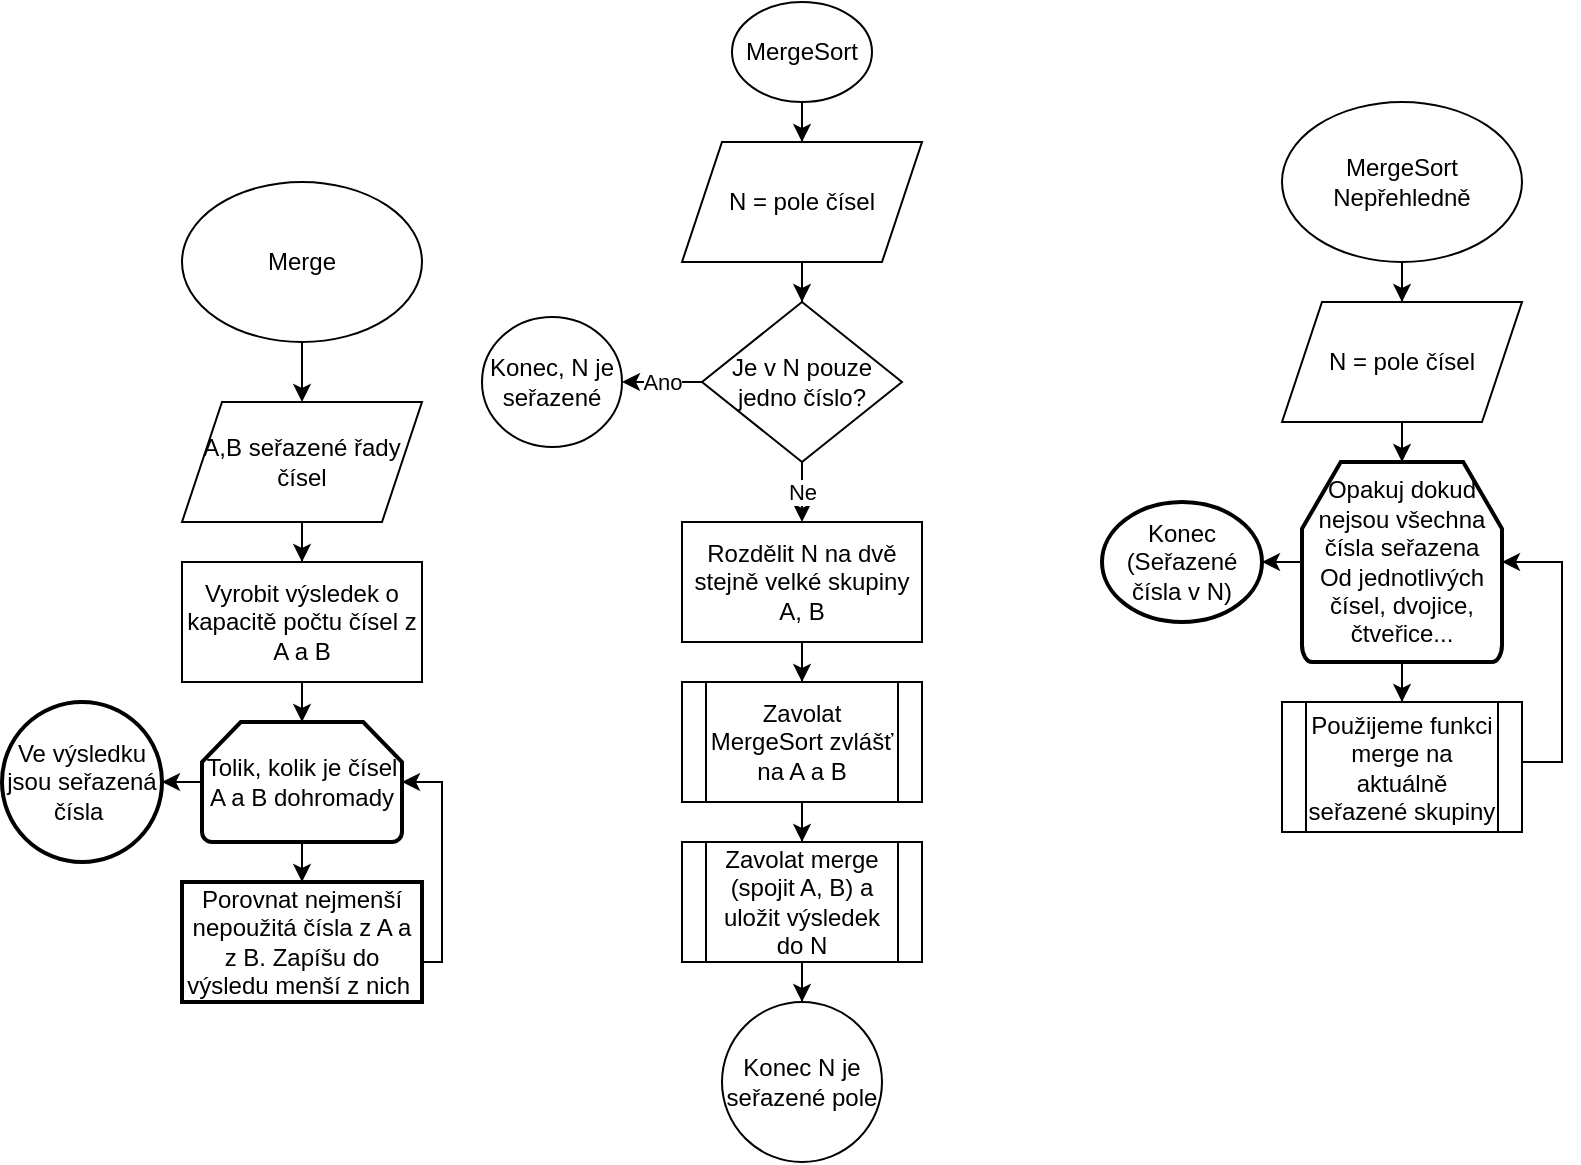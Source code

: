 <mxfile version="22.1.21" type="device">
  <diagram name="Stránka-1" id="es-WgeDoyERobKgnc8eZ">
    <mxGraphModel dx="1121" dy="547" grid="1" gridSize="10" guides="1" tooltips="1" connect="1" arrows="1" fold="1" page="1" pageScale="1" pageWidth="827" pageHeight="1169" math="0" shadow="0">
      <root>
        <mxCell id="0" />
        <mxCell id="1" parent="0" />
        <mxCell id="dZ9B3r0gaG6B3hAwmWsE-5" value="" style="edgeStyle=orthogonalEdgeStyle;rounded=0;orthogonalLoop=1;jettySize=auto;html=1;" edge="1" parent="1" source="dZ9B3r0gaG6B3hAwmWsE-1" target="dZ9B3r0gaG6B3hAwmWsE-4">
          <mxGeometry relative="1" as="geometry" />
        </mxCell>
        <mxCell id="dZ9B3r0gaG6B3hAwmWsE-1" value="Merge" style="ellipse;whiteSpace=wrap;html=1;" vertex="1" parent="1">
          <mxGeometry x="110" y="160" width="120" height="80" as="geometry" />
        </mxCell>
        <mxCell id="dZ9B3r0gaG6B3hAwmWsE-14" value="" style="edgeStyle=orthogonalEdgeStyle;rounded=0;orthogonalLoop=1;jettySize=auto;html=1;" edge="1" parent="1" source="dZ9B3r0gaG6B3hAwmWsE-4" target="dZ9B3r0gaG6B3hAwmWsE-11">
          <mxGeometry relative="1" as="geometry" />
        </mxCell>
        <mxCell id="dZ9B3r0gaG6B3hAwmWsE-4" value="A,B seřazené řady čísel" style="shape=parallelogram;perimeter=parallelogramPerimeter;whiteSpace=wrap;html=1;fixedSize=1;" vertex="1" parent="1">
          <mxGeometry x="110" y="270" width="120" height="60" as="geometry" />
        </mxCell>
        <mxCell id="dZ9B3r0gaG6B3hAwmWsE-10" value="" style="edgeStyle=orthogonalEdgeStyle;rounded=0;orthogonalLoop=1;jettySize=auto;html=1;" edge="1" parent="1" source="dZ9B3r0gaG6B3hAwmWsE-8" target="dZ9B3r0gaG6B3hAwmWsE-9">
          <mxGeometry relative="1" as="geometry" />
        </mxCell>
        <mxCell id="dZ9B3r0gaG6B3hAwmWsE-16" value="" style="edgeStyle=orthogonalEdgeStyle;rounded=0;orthogonalLoop=1;jettySize=auto;html=1;" edge="1" parent="1" source="dZ9B3r0gaG6B3hAwmWsE-8" target="dZ9B3r0gaG6B3hAwmWsE-15">
          <mxGeometry relative="1" as="geometry" />
        </mxCell>
        <mxCell id="dZ9B3r0gaG6B3hAwmWsE-8" value="Tolik, kolik je čísel A a B dohromady" style="strokeWidth=2;html=1;shape=mxgraph.flowchart.loop_limit;whiteSpace=wrap;" vertex="1" parent="1">
          <mxGeometry x="120" y="430" width="100" height="60" as="geometry" />
        </mxCell>
        <mxCell id="dZ9B3r0gaG6B3hAwmWsE-12" style="edgeStyle=orthogonalEdgeStyle;rounded=0;orthogonalLoop=1;jettySize=auto;html=1;" edge="1" parent="1" source="dZ9B3r0gaG6B3hAwmWsE-9" target="dZ9B3r0gaG6B3hAwmWsE-8">
          <mxGeometry relative="1" as="geometry">
            <Array as="points">
              <mxPoint x="240" y="550" />
              <mxPoint x="240" y="460" />
            </Array>
          </mxGeometry>
        </mxCell>
        <mxCell id="dZ9B3r0gaG6B3hAwmWsE-9" value="Porovnat nejmenší nepoužitá čísla z A a z B. Zapíšu do výsledu menší z nich&amp;nbsp;" style="whiteSpace=wrap;html=1;strokeWidth=2;" vertex="1" parent="1">
          <mxGeometry x="110" y="510" width="120" height="60" as="geometry" />
        </mxCell>
        <mxCell id="dZ9B3r0gaG6B3hAwmWsE-13" value="" style="edgeStyle=orthogonalEdgeStyle;rounded=0;orthogonalLoop=1;jettySize=auto;html=1;" edge="1" parent="1" source="dZ9B3r0gaG6B3hAwmWsE-11" target="dZ9B3r0gaG6B3hAwmWsE-8">
          <mxGeometry relative="1" as="geometry">
            <mxPoint x="170.034" y="430.0" as="sourcePoint" />
          </mxGeometry>
        </mxCell>
        <mxCell id="dZ9B3r0gaG6B3hAwmWsE-11" value="Vyrobit výsledek o kapacitě počtu čísel z A a B" style="rounded=0;whiteSpace=wrap;html=1;" vertex="1" parent="1">
          <mxGeometry x="110" y="350" width="120" height="60" as="geometry" />
        </mxCell>
        <mxCell id="dZ9B3r0gaG6B3hAwmWsE-15" value="Ve výsledku jsou seřazená čísla&amp;nbsp;" style="ellipse;whiteSpace=wrap;html=1;strokeWidth=2;" vertex="1" parent="1">
          <mxGeometry x="20" y="420" width="80" height="80" as="geometry" />
        </mxCell>
        <mxCell id="dZ9B3r0gaG6B3hAwmWsE-23" value="" style="edgeStyle=orthogonalEdgeStyle;rounded=0;orthogonalLoop=1;jettySize=auto;html=1;" edge="1" parent="1" source="dZ9B3r0gaG6B3hAwmWsE-17" target="dZ9B3r0gaG6B3hAwmWsE-22">
          <mxGeometry relative="1" as="geometry" />
        </mxCell>
        <mxCell id="dZ9B3r0gaG6B3hAwmWsE-17" value="MergeSort&lt;br&gt;Nepřehledně" style="ellipse;whiteSpace=wrap;html=1;" vertex="1" parent="1">
          <mxGeometry x="660" y="120" width="120" height="80" as="geometry" />
        </mxCell>
        <mxCell id="dZ9B3r0gaG6B3hAwmWsE-35" value="" style="edgeStyle=orthogonalEdgeStyle;rounded=0;orthogonalLoop=1;jettySize=auto;html=1;" edge="1" parent="1" source="dZ9B3r0gaG6B3hAwmWsE-22" target="dZ9B3r0gaG6B3hAwmWsE-34">
          <mxGeometry relative="1" as="geometry" />
        </mxCell>
        <mxCell id="dZ9B3r0gaG6B3hAwmWsE-22" value="N = pole čísel" style="shape=parallelogram;perimeter=parallelogramPerimeter;whiteSpace=wrap;html=1;fixedSize=1;" vertex="1" parent="1">
          <mxGeometry x="660" y="220" width="120" height="60" as="geometry" />
        </mxCell>
        <mxCell id="dZ9B3r0gaG6B3hAwmWsE-38" style="edgeStyle=orthogonalEdgeStyle;rounded=0;orthogonalLoop=1;jettySize=auto;html=1;" edge="1" parent="1" source="dZ9B3r0gaG6B3hAwmWsE-30" target="dZ9B3r0gaG6B3hAwmWsE-34">
          <mxGeometry relative="1" as="geometry">
            <mxPoint x="780" y="340" as="targetPoint" />
            <Array as="points">
              <mxPoint x="800" y="450" />
              <mxPoint x="800" y="350" />
            </Array>
          </mxGeometry>
        </mxCell>
        <mxCell id="dZ9B3r0gaG6B3hAwmWsE-30" value="Použijeme funkci merge na aktuálně seřazené skupiny" style="shape=process;whiteSpace=wrap;html=1;backgroundOutline=1;" vertex="1" parent="1">
          <mxGeometry x="660" y="420" width="120" height="65" as="geometry" />
        </mxCell>
        <mxCell id="dZ9B3r0gaG6B3hAwmWsE-36" style="edgeStyle=orthogonalEdgeStyle;rounded=0;orthogonalLoop=1;jettySize=auto;html=1;exitX=0.5;exitY=1;exitDx=0;exitDy=0;exitPerimeter=0;" edge="1" parent="1" source="dZ9B3r0gaG6B3hAwmWsE-34">
          <mxGeometry relative="1" as="geometry">
            <mxPoint x="720.034" y="380.0" as="targetPoint" />
          </mxGeometry>
        </mxCell>
        <mxCell id="dZ9B3r0gaG6B3hAwmWsE-37" value="" style="edgeStyle=orthogonalEdgeStyle;rounded=0;orthogonalLoop=1;jettySize=auto;html=1;" edge="1" parent="1" source="dZ9B3r0gaG6B3hAwmWsE-34" target="dZ9B3r0gaG6B3hAwmWsE-30">
          <mxGeometry relative="1" as="geometry" />
        </mxCell>
        <mxCell id="dZ9B3r0gaG6B3hAwmWsE-40" value="" style="edgeStyle=orthogonalEdgeStyle;rounded=0;orthogonalLoop=1;jettySize=auto;html=1;" edge="1" parent="1" source="dZ9B3r0gaG6B3hAwmWsE-34" target="dZ9B3r0gaG6B3hAwmWsE-39">
          <mxGeometry relative="1" as="geometry" />
        </mxCell>
        <mxCell id="dZ9B3r0gaG6B3hAwmWsE-34" value="Opakuj dokud nejsou všechna čísla seřazena&lt;br&gt;Od jednotlivých čísel, dvojice, čtveřice..." style="strokeWidth=2;html=1;shape=mxgraph.flowchart.loop_limit;whiteSpace=wrap;" vertex="1" parent="1">
          <mxGeometry x="670" y="300" width="100" height="100" as="geometry" />
        </mxCell>
        <mxCell id="dZ9B3r0gaG6B3hAwmWsE-39" value="Konec (Seřazené čísla v N)" style="ellipse;whiteSpace=wrap;html=1;strokeWidth=2;" vertex="1" parent="1">
          <mxGeometry x="570" y="320" width="80" height="60" as="geometry" />
        </mxCell>
        <mxCell id="dZ9B3r0gaG6B3hAwmWsE-41" value="" style="edgeStyle=orthogonalEdgeStyle;rounded=0;orthogonalLoop=1;jettySize=auto;html=1;" edge="1" parent="1" source="dZ9B3r0gaG6B3hAwmWsE-42" target="dZ9B3r0gaG6B3hAwmWsE-43">
          <mxGeometry relative="1" as="geometry" />
        </mxCell>
        <mxCell id="dZ9B3r0gaG6B3hAwmWsE-42" value="MergeSort" style="ellipse;whiteSpace=wrap;html=1;" vertex="1" parent="1">
          <mxGeometry x="385" y="70" width="70" height="50" as="geometry" />
        </mxCell>
        <mxCell id="dZ9B3r0gaG6B3hAwmWsE-49" value="" style="edgeStyle=orthogonalEdgeStyle;rounded=0;orthogonalLoop=1;jettySize=auto;html=1;" edge="1" parent="1" source="dZ9B3r0gaG6B3hAwmWsE-43" target="dZ9B3r0gaG6B3hAwmWsE-48">
          <mxGeometry relative="1" as="geometry" />
        </mxCell>
        <mxCell id="dZ9B3r0gaG6B3hAwmWsE-43" value="N = pole čísel" style="shape=parallelogram;perimeter=parallelogramPerimeter;whiteSpace=wrap;html=1;fixedSize=1;" vertex="1" parent="1">
          <mxGeometry x="360" y="140" width="120" height="60" as="geometry" />
        </mxCell>
        <mxCell id="dZ9B3r0gaG6B3hAwmWsE-52" value="Ano" style="edgeStyle=orthogonalEdgeStyle;rounded=0;orthogonalLoop=1;jettySize=auto;html=1;" edge="1" parent="1" source="dZ9B3r0gaG6B3hAwmWsE-48" target="dZ9B3r0gaG6B3hAwmWsE-51">
          <mxGeometry relative="1" as="geometry" />
        </mxCell>
        <mxCell id="dZ9B3r0gaG6B3hAwmWsE-55" value="Ne" style="edgeStyle=orthogonalEdgeStyle;rounded=0;orthogonalLoop=1;jettySize=auto;html=1;" edge="1" parent="1" source="dZ9B3r0gaG6B3hAwmWsE-48" target="dZ9B3r0gaG6B3hAwmWsE-54">
          <mxGeometry relative="1" as="geometry" />
        </mxCell>
        <mxCell id="dZ9B3r0gaG6B3hAwmWsE-48" value="Je v N pouze jedno číslo?" style="rhombus;whiteSpace=wrap;html=1;" vertex="1" parent="1">
          <mxGeometry x="370" y="220" width="100" height="80" as="geometry" />
        </mxCell>
        <mxCell id="dZ9B3r0gaG6B3hAwmWsE-51" value="Konec, N je seřazené" style="ellipse;whiteSpace=wrap;html=1;" vertex="1" parent="1">
          <mxGeometry x="260" y="227.5" width="70" height="65" as="geometry" />
        </mxCell>
        <mxCell id="dZ9B3r0gaG6B3hAwmWsE-59" value="" style="edgeStyle=orthogonalEdgeStyle;rounded=0;orthogonalLoop=1;jettySize=auto;html=1;" edge="1" parent="1" source="dZ9B3r0gaG6B3hAwmWsE-54" target="dZ9B3r0gaG6B3hAwmWsE-58">
          <mxGeometry relative="1" as="geometry" />
        </mxCell>
        <mxCell id="dZ9B3r0gaG6B3hAwmWsE-54" value="Rozdělit N na dvě stejně velké skupiny A, B" style="whiteSpace=wrap;html=1;" vertex="1" parent="1">
          <mxGeometry x="360" y="330" width="120" height="60" as="geometry" />
        </mxCell>
        <mxCell id="dZ9B3r0gaG6B3hAwmWsE-63" value="" style="edgeStyle=orthogonalEdgeStyle;rounded=0;orthogonalLoop=1;jettySize=auto;html=1;" edge="1" parent="1" source="dZ9B3r0gaG6B3hAwmWsE-58" target="dZ9B3r0gaG6B3hAwmWsE-62">
          <mxGeometry relative="1" as="geometry" />
        </mxCell>
        <mxCell id="dZ9B3r0gaG6B3hAwmWsE-58" value="Zavolat MergeSort zvlášť na A a B" style="shape=process;whiteSpace=wrap;html=1;backgroundOutline=1;" vertex="1" parent="1">
          <mxGeometry x="360" y="410" width="120" height="60" as="geometry" />
        </mxCell>
        <mxCell id="dZ9B3r0gaG6B3hAwmWsE-65" value="" style="edgeStyle=orthogonalEdgeStyle;rounded=0;orthogonalLoop=1;jettySize=auto;html=1;" edge="1" parent="1" source="dZ9B3r0gaG6B3hAwmWsE-62" target="dZ9B3r0gaG6B3hAwmWsE-64">
          <mxGeometry relative="1" as="geometry" />
        </mxCell>
        <mxCell id="dZ9B3r0gaG6B3hAwmWsE-62" value="Zavolat merge (spojit A, B) a uložit výsledek do N" style="shape=process;whiteSpace=wrap;html=1;backgroundOutline=1;" vertex="1" parent="1">
          <mxGeometry x="360" y="490" width="120" height="60" as="geometry" />
        </mxCell>
        <mxCell id="dZ9B3r0gaG6B3hAwmWsE-64" value="Konec N je seřazené pole" style="ellipse;whiteSpace=wrap;html=1;" vertex="1" parent="1">
          <mxGeometry x="380" y="570" width="80" height="80" as="geometry" />
        </mxCell>
      </root>
    </mxGraphModel>
  </diagram>
</mxfile>
